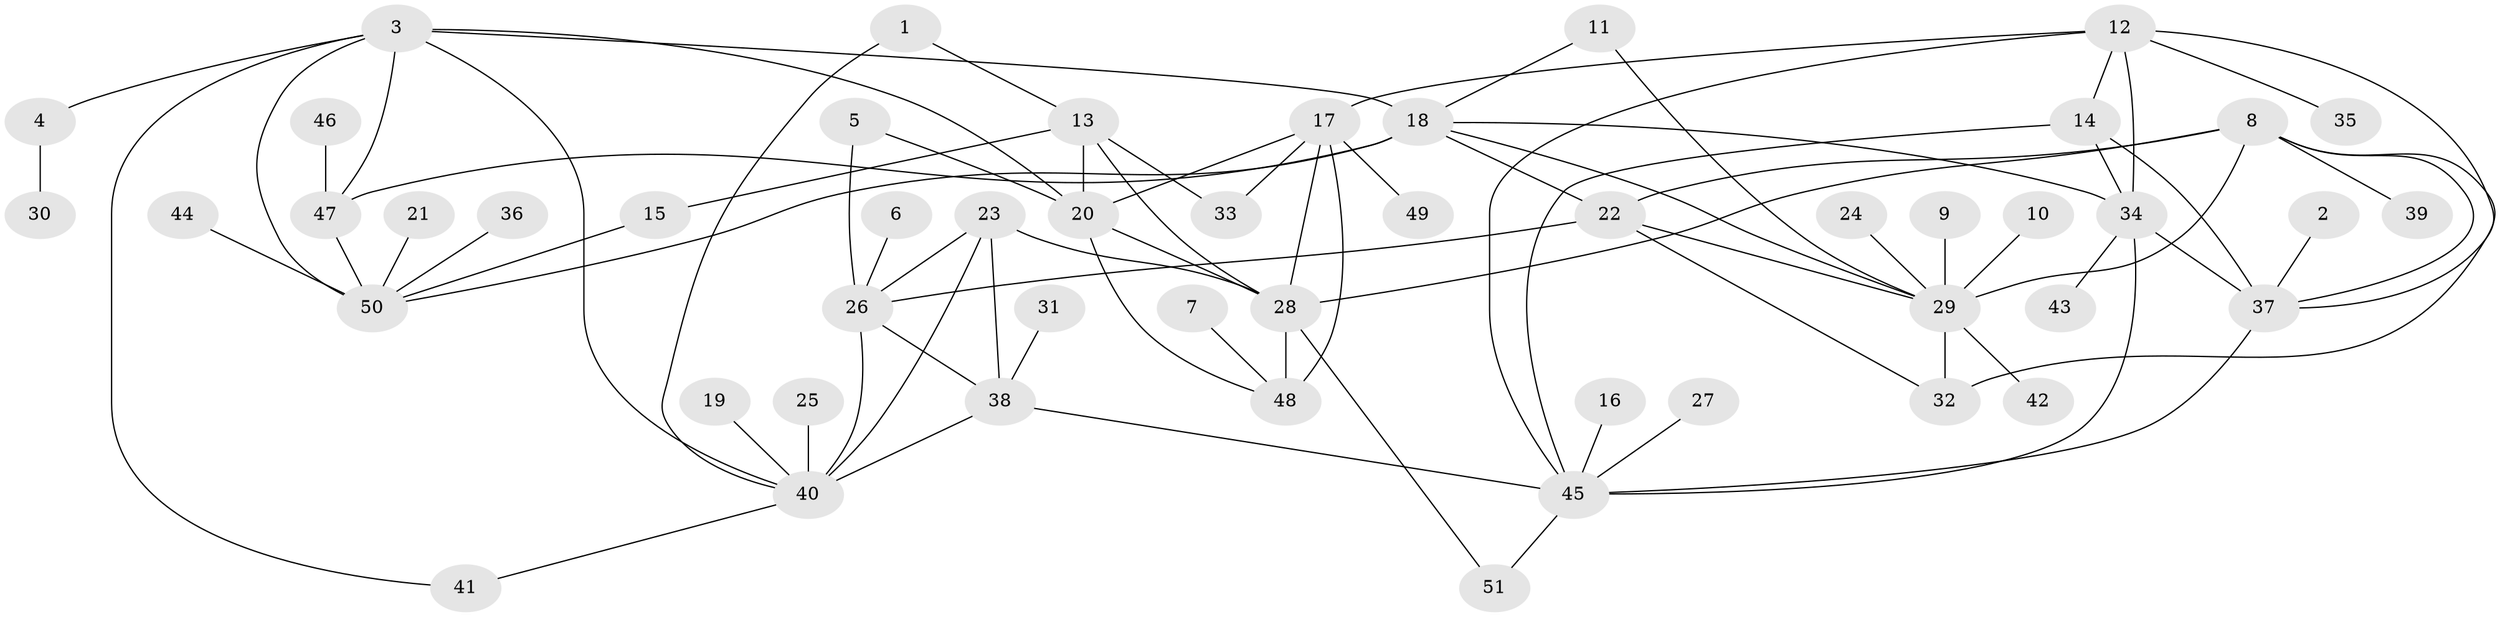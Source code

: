 // original degree distribution, {10: 0.0392156862745098, 9: 0.029411764705882353, 7: 0.0196078431372549, 4: 0.029411764705882353, 11: 0.00980392156862745, 8: 0.0392156862745098, 6: 0.06862745098039216, 5: 0.00980392156862745, 12: 0.00980392156862745, 2: 0.18627450980392157, 1: 0.5490196078431373, 3: 0.00980392156862745}
// Generated by graph-tools (version 1.1) at 2025/02/03/09/25 03:02:39]
// undirected, 51 vertices, 83 edges
graph export_dot {
graph [start="1"]
  node [color=gray90,style=filled];
  1;
  2;
  3;
  4;
  5;
  6;
  7;
  8;
  9;
  10;
  11;
  12;
  13;
  14;
  15;
  16;
  17;
  18;
  19;
  20;
  21;
  22;
  23;
  24;
  25;
  26;
  27;
  28;
  29;
  30;
  31;
  32;
  33;
  34;
  35;
  36;
  37;
  38;
  39;
  40;
  41;
  42;
  43;
  44;
  45;
  46;
  47;
  48;
  49;
  50;
  51;
  1 -- 13 [weight=1.0];
  1 -- 40 [weight=1.0];
  2 -- 37 [weight=1.0];
  3 -- 4 [weight=1.0];
  3 -- 18 [weight=2.0];
  3 -- 20 [weight=1.0];
  3 -- 40 [weight=1.0];
  3 -- 41 [weight=1.0];
  3 -- 47 [weight=2.0];
  3 -- 50 [weight=2.0];
  4 -- 30 [weight=1.0];
  5 -- 20 [weight=1.0];
  5 -- 26 [weight=1.0];
  6 -- 26 [weight=1.0];
  7 -- 48 [weight=1.0];
  8 -- 22 [weight=2.0];
  8 -- 28 [weight=1.0];
  8 -- 29 [weight=2.0];
  8 -- 32 [weight=2.0];
  8 -- 37 [weight=1.0];
  8 -- 39 [weight=1.0];
  9 -- 29 [weight=1.0];
  10 -- 29 [weight=1.0];
  11 -- 18 [weight=1.0];
  11 -- 29 [weight=1.0];
  12 -- 14 [weight=1.0];
  12 -- 17 [weight=1.0];
  12 -- 34 [weight=1.0];
  12 -- 35 [weight=1.0];
  12 -- 37 [weight=1.0];
  12 -- 45 [weight=1.0];
  13 -- 15 [weight=1.0];
  13 -- 20 [weight=1.0];
  13 -- 28 [weight=1.0];
  13 -- 33 [weight=1.0];
  14 -- 34 [weight=1.0];
  14 -- 37 [weight=1.0];
  14 -- 45 [weight=1.0];
  15 -- 50 [weight=1.0];
  16 -- 45 [weight=1.0];
  17 -- 20 [weight=1.0];
  17 -- 28 [weight=1.0];
  17 -- 33 [weight=1.0];
  17 -- 48 [weight=2.0];
  17 -- 49 [weight=1.0];
  18 -- 22 [weight=1.0];
  18 -- 29 [weight=1.0];
  18 -- 34 [weight=1.0];
  18 -- 47 [weight=1.0];
  18 -- 50 [weight=1.0];
  19 -- 40 [weight=1.0];
  20 -- 28 [weight=1.0];
  20 -- 48 [weight=2.0];
  21 -- 50 [weight=1.0];
  22 -- 26 [weight=1.0];
  22 -- 29 [weight=1.0];
  22 -- 32 [weight=1.0];
  23 -- 26 [weight=2.0];
  23 -- 28 [weight=1.0];
  23 -- 38 [weight=2.0];
  23 -- 40 [weight=2.0];
  24 -- 29 [weight=1.0];
  25 -- 40 [weight=1.0];
  26 -- 38 [weight=1.0];
  26 -- 40 [weight=1.0];
  27 -- 45 [weight=1.0];
  28 -- 48 [weight=2.0];
  28 -- 51 [weight=1.0];
  29 -- 32 [weight=1.0];
  29 -- 42 [weight=1.0];
  31 -- 38 [weight=1.0];
  34 -- 37 [weight=1.0];
  34 -- 43 [weight=1.0];
  34 -- 45 [weight=1.0];
  36 -- 50 [weight=1.0];
  37 -- 45 [weight=1.0];
  38 -- 40 [weight=1.0];
  38 -- 45 [weight=1.0];
  40 -- 41 [weight=1.0];
  44 -- 50 [weight=1.0];
  45 -- 51 [weight=1.0];
  46 -- 47 [weight=1.0];
  47 -- 50 [weight=1.0];
}
